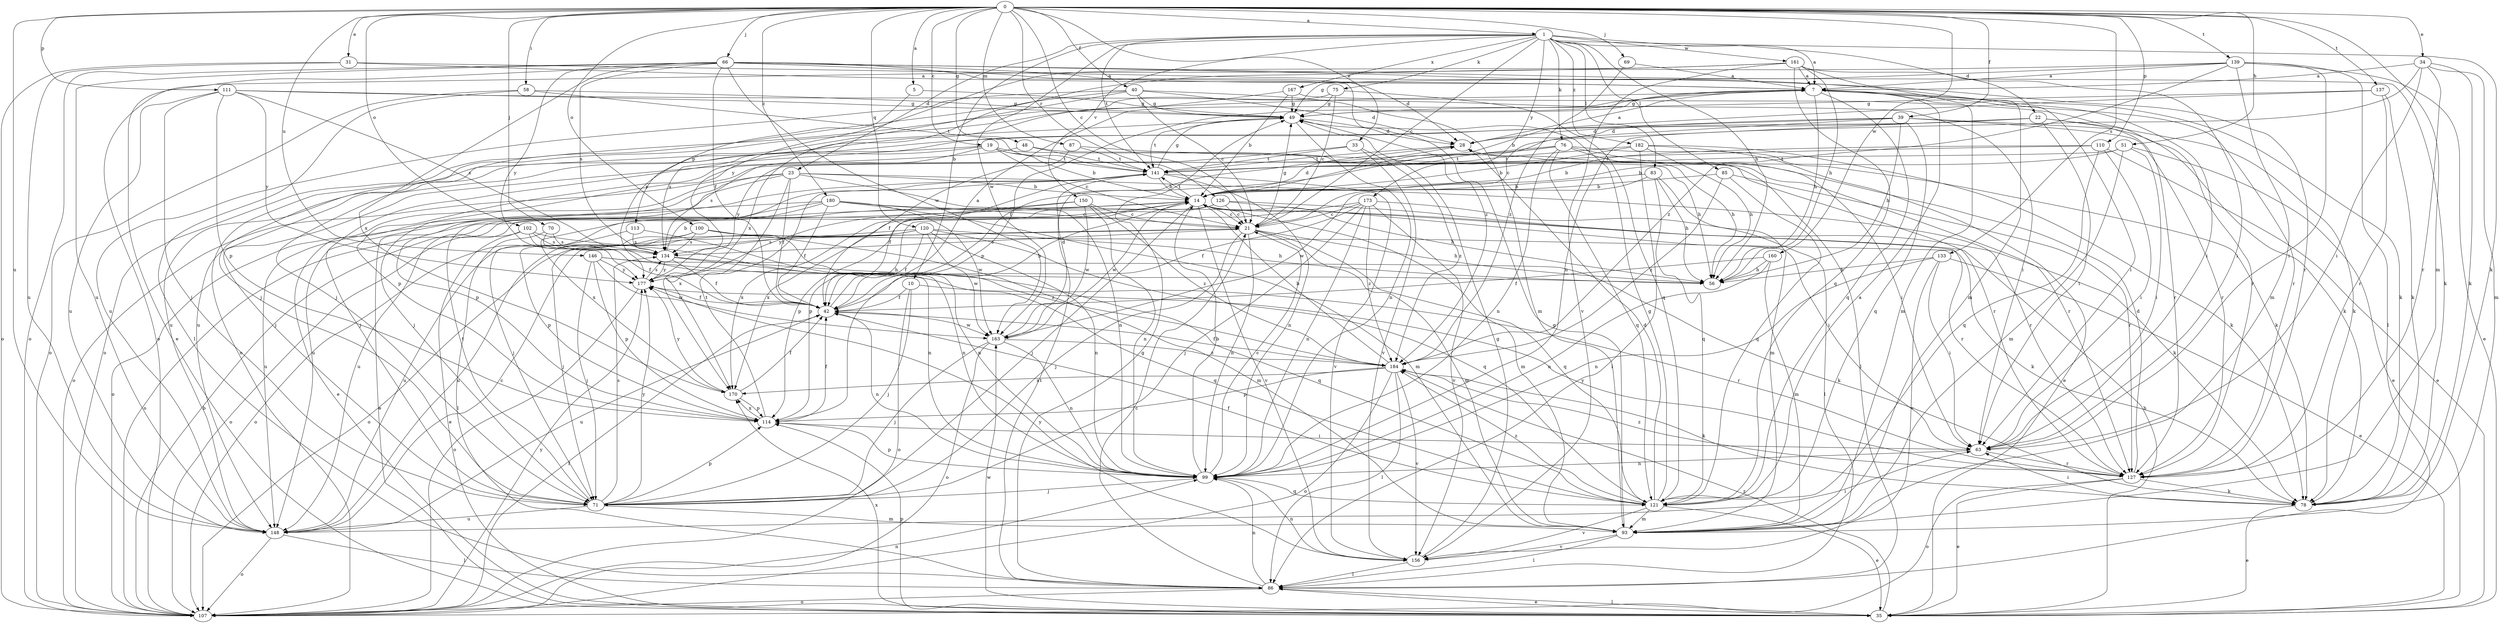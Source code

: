 strict digraph  {
0;
1;
5;
7;
10;
14;
19;
21;
22;
23;
28;
31;
33;
34;
35;
39;
40;
42;
48;
49;
51;
56;
58;
63;
66;
69;
70;
71;
75;
76;
78;
83;
85;
86;
87;
93;
99;
100;
102;
107;
110;
111;
113;
114;
120;
121;
126;
127;
133;
134;
137;
139;
141;
146;
148;
150;
156;
160;
161;
163;
167;
170;
173;
177;
180;
182;
184;
0 -> 1  [label=a];
0 -> 5  [label=a];
0 -> 19  [label=c];
0 -> 21  [label=c];
0 -> 31  [label=e];
0 -> 33  [label=e];
0 -> 34  [label=e];
0 -> 39  [label=f];
0 -> 40  [label=f];
0 -> 48  [label=g];
0 -> 51  [label=h];
0 -> 58  [label=i];
0 -> 66  [label=j];
0 -> 69  [label=j];
0 -> 70  [label=j];
0 -> 87  [label=m];
0 -> 93  [label=m];
0 -> 100  [label=o];
0 -> 102  [label=o];
0 -> 110  [label=p];
0 -> 111  [label=p];
0 -> 120  [label=q];
0 -> 126  [label=r];
0 -> 133  [label=s];
0 -> 137  [label=t];
0 -> 139  [label=t];
0 -> 146  [label=u];
0 -> 148  [label=u];
0 -> 160  [label=w];
0 -> 180  [label=z];
1 -> 7  [label=a];
1 -> 10  [label=b];
1 -> 21  [label=c];
1 -> 22  [label=d];
1 -> 23  [label=d];
1 -> 56  [label=h];
1 -> 75  [label=k];
1 -> 76  [label=k];
1 -> 78  [label=k];
1 -> 83  [label=l];
1 -> 85  [label=l];
1 -> 141  [label=t];
1 -> 150  [label=v];
1 -> 161  [label=w];
1 -> 163  [label=w];
1 -> 167  [label=x];
1 -> 173  [label=y];
1 -> 182  [label=z];
5 -> 49  [label=g];
5 -> 113  [label=p];
7 -> 49  [label=g];
7 -> 56  [label=h];
7 -> 63  [label=i];
7 -> 78  [label=k];
7 -> 93  [label=m];
7 -> 107  [label=o];
7 -> 114  [label=p];
7 -> 121  [label=q];
7 -> 127  [label=r];
10 -> 42  [label=f];
10 -> 71  [label=j];
10 -> 107  [label=o];
10 -> 127  [label=r];
14 -> 21  [label=c];
14 -> 28  [label=d];
14 -> 56  [label=h];
14 -> 71  [label=j];
14 -> 93  [label=m];
14 -> 107  [label=o];
14 -> 114  [label=p];
14 -> 141  [label=t];
14 -> 156  [label=v];
14 -> 163  [label=w];
14 -> 170  [label=x];
19 -> 14  [label=b];
19 -> 21  [label=c];
19 -> 71  [label=j];
19 -> 114  [label=p];
19 -> 127  [label=r];
19 -> 134  [label=s];
19 -> 141  [label=t];
21 -> 49  [label=g];
21 -> 56  [label=h];
21 -> 71  [label=j];
21 -> 93  [label=m];
21 -> 99  [label=n];
21 -> 107  [label=o];
21 -> 121  [label=q];
21 -> 134  [label=s];
22 -> 28  [label=d];
22 -> 42  [label=f];
22 -> 63  [label=i];
22 -> 78  [label=k];
22 -> 127  [label=r];
22 -> 148  [label=u];
23 -> 14  [label=b];
23 -> 35  [label=e];
23 -> 42  [label=f];
23 -> 99  [label=n];
23 -> 107  [label=o];
23 -> 114  [label=p];
23 -> 127  [label=r];
23 -> 170  [label=x];
28 -> 7  [label=a];
28 -> 56  [label=h];
28 -> 141  [label=t];
31 -> 7  [label=a];
31 -> 107  [label=o];
31 -> 127  [label=r];
31 -> 148  [label=u];
33 -> 71  [label=j];
33 -> 141  [label=t];
33 -> 156  [label=v];
33 -> 184  [label=z];
34 -> 7  [label=a];
34 -> 63  [label=i];
34 -> 78  [label=k];
34 -> 93  [label=m];
34 -> 99  [label=n];
34 -> 127  [label=r];
35 -> 14  [label=b];
35 -> 86  [label=l];
35 -> 114  [label=p];
35 -> 163  [label=w];
35 -> 170  [label=x];
35 -> 184  [label=z];
39 -> 21  [label=c];
39 -> 28  [label=d];
39 -> 56  [label=h];
39 -> 78  [label=k];
39 -> 121  [label=q];
39 -> 127  [label=r];
39 -> 134  [label=s];
40 -> 21  [label=c];
40 -> 28  [label=d];
40 -> 49  [label=g];
40 -> 71  [label=j];
40 -> 93  [label=m];
40 -> 148  [label=u];
40 -> 177  [label=y];
42 -> 7  [label=a];
42 -> 14  [label=b];
42 -> 99  [label=n];
42 -> 148  [label=u];
42 -> 163  [label=w];
48 -> 56  [label=h];
48 -> 71  [label=j];
48 -> 141  [label=t];
49 -> 28  [label=d];
49 -> 99  [label=n];
49 -> 141  [label=t];
49 -> 148  [label=u];
51 -> 14  [label=b];
51 -> 35  [label=e];
51 -> 63  [label=i];
51 -> 93  [label=m];
51 -> 141  [label=t];
58 -> 49  [label=g];
58 -> 86  [label=l];
58 -> 107  [label=o];
58 -> 141  [label=t];
63 -> 99  [label=n];
63 -> 127  [label=r];
66 -> 7  [label=a];
66 -> 28  [label=d];
66 -> 35  [label=e];
66 -> 42  [label=f];
66 -> 63  [label=i];
66 -> 78  [label=k];
66 -> 107  [label=o];
66 -> 134  [label=s];
66 -> 148  [label=u];
66 -> 163  [label=w];
66 -> 170  [label=x];
66 -> 177  [label=y];
66 -> 184  [label=z];
69 -> 7  [label=a];
69 -> 184  [label=z];
70 -> 86  [label=l];
70 -> 99  [label=n];
70 -> 134  [label=s];
71 -> 93  [label=m];
71 -> 114  [label=p];
71 -> 134  [label=s];
71 -> 141  [label=t];
71 -> 148  [label=u];
71 -> 177  [label=y];
75 -> 21  [label=c];
75 -> 49  [label=g];
75 -> 107  [label=o];
75 -> 121  [label=q];
76 -> 63  [label=i];
76 -> 78  [label=k];
76 -> 86  [label=l];
76 -> 99  [label=n];
76 -> 107  [label=o];
76 -> 121  [label=q];
76 -> 141  [label=t];
76 -> 177  [label=y];
78 -> 35  [label=e];
78 -> 63  [label=i];
83 -> 14  [label=b];
83 -> 56  [label=h];
83 -> 93  [label=m];
83 -> 121  [label=q];
83 -> 163  [label=w];
85 -> 14  [label=b];
85 -> 121  [label=q];
85 -> 127  [label=r];
85 -> 184  [label=z];
86 -> 21  [label=c];
86 -> 35  [label=e];
86 -> 49  [label=g];
86 -> 99  [label=n];
86 -> 107  [label=o];
86 -> 141  [label=t];
87 -> 42  [label=f];
87 -> 127  [label=r];
87 -> 141  [label=t];
93 -> 49  [label=g];
93 -> 86  [label=l];
93 -> 156  [label=v];
99 -> 14  [label=b];
99 -> 21  [label=c];
99 -> 71  [label=j];
99 -> 114  [label=p];
99 -> 121  [label=q];
100 -> 78  [label=k];
100 -> 93  [label=m];
100 -> 99  [label=n];
100 -> 114  [label=p];
100 -> 134  [label=s];
100 -> 148  [label=u];
102 -> 35  [label=e];
102 -> 42  [label=f];
102 -> 107  [label=o];
102 -> 134  [label=s];
102 -> 184  [label=z];
107 -> 14  [label=b];
107 -> 42  [label=f];
107 -> 99  [label=n];
107 -> 177  [label=y];
110 -> 14  [label=b];
110 -> 35  [label=e];
110 -> 63  [label=i];
110 -> 121  [label=q];
110 -> 141  [label=t];
111 -> 49  [label=g];
111 -> 63  [label=i];
111 -> 71  [label=j];
111 -> 114  [label=p];
111 -> 134  [label=s];
111 -> 148  [label=u];
111 -> 177  [label=y];
113 -> 99  [label=n];
113 -> 107  [label=o];
113 -> 134  [label=s];
114 -> 42  [label=f];
114 -> 63  [label=i];
114 -> 141  [label=t];
114 -> 170  [label=x];
120 -> 42  [label=f];
120 -> 56  [label=h];
120 -> 71  [label=j];
120 -> 99  [label=n];
120 -> 121  [label=q];
120 -> 134  [label=s];
120 -> 148  [label=u];
120 -> 163  [label=w];
121 -> 7  [label=a];
121 -> 28  [label=d];
121 -> 35  [label=e];
121 -> 42  [label=f];
121 -> 49  [label=g];
121 -> 93  [label=m];
121 -> 156  [label=v];
121 -> 184  [label=z];
126 -> 21  [label=c];
126 -> 63  [label=i];
126 -> 71  [label=j];
126 -> 127  [label=r];
126 -> 148  [label=u];
127 -> 28  [label=d];
127 -> 35  [label=e];
127 -> 78  [label=k];
127 -> 107  [label=o];
127 -> 177  [label=y];
127 -> 184  [label=z];
133 -> 35  [label=e];
133 -> 56  [label=h];
133 -> 63  [label=i];
133 -> 99  [label=n];
133 -> 156  [label=v];
134 -> 14  [label=b];
134 -> 42  [label=f];
134 -> 56  [label=h];
134 -> 121  [label=q];
134 -> 177  [label=y];
137 -> 14  [label=b];
137 -> 49  [label=g];
137 -> 78  [label=k];
137 -> 127  [label=r];
139 -> 7  [label=a];
139 -> 35  [label=e];
139 -> 49  [label=g];
139 -> 63  [label=i];
139 -> 86  [label=l];
139 -> 93  [label=m];
139 -> 170  [label=x];
139 -> 184  [label=z];
141 -> 14  [label=b];
141 -> 42  [label=f];
141 -> 49  [label=g];
141 -> 99  [label=n];
141 -> 148  [label=u];
141 -> 156  [label=v];
146 -> 71  [label=j];
146 -> 78  [label=k];
146 -> 114  [label=p];
146 -> 121  [label=q];
146 -> 163  [label=w];
146 -> 177  [label=y];
148 -> 21  [label=c];
148 -> 63  [label=i];
148 -> 86  [label=l];
148 -> 107  [label=o];
150 -> 21  [label=c];
150 -> 99  [label=n];
150 -> 163  [label=w];
150 -> 170  [label=x];
150 -> 177  [label=y];
150 -> 184  [label=z];
156 -> 49  [label=g];
156 -> 86  [label=l];
156 -> 99  [label=n];
156 -> 177  [label=y];
160 -> 42  [label=f];
160 -> 56  [label=h];
160 -> 93  [label=m];
160 -> 99  [label=n];
161 -> 7  [label=a];
161 -> 56  [label=h];
161 -> 63  [label=i];
161 -> 93  [label=m];
161 -> 107  [label=o];
161 -> 121  [label=q];
161 -> 156  [label=v];
161 -> 177  [label=y];
163 -> 28  [label=d];
163 -> 71  [label=j];
163 -> 99  [label=n];
163 -> 107  [label=o];
163 -> 184  [label=z];
167 -> 14  [label=b];
167 -> 49  [label=g];
167 -> 71  [label=j];
167 -> 127  [label=r];
170 -> 42  [label=f];
170 -> 114  [label=p];
170 -> 177  [label=y];
173 -> 21  [label=c];
173 -> 42  [label=f];
173 -> 71  [label=j];
173 -> 86  [label=l];
173 -> 99  [label=n];
173 -> 114  [label=p];
173 -> 156  [label=v];
173 -> 184  [label=z];
177 -> 42  [label=f];
177 -> 107  [label=o];
177 -> 134  [label=s];
180 -> 21  [label=c];
180 -> 35  [label=e];
180 -> 42  [label=f];
180 -> 78  [label=k];
180 -> 93  [label=m];
180 -> 148  [label=u];
180 -> 163  [label=w];
180 -> 170  [label=x];
182 -> 14  [label=b];
182 -> 35  [label=e];
182 -> 56  [label=h];
182 -> 78  [label=k];
182 -> 86  [label=l];
182 -> 141  [label=t];
184 -> 14  [label=b];
184 -> 42  [label=f];
184 -> 78  [label=k];
184 -> 86  [label=l];
184 -> 107  [label=o];
184 -> 114  [label=p];
184 -> 156  [label=v];
184 -> 170  [label=x];
}
